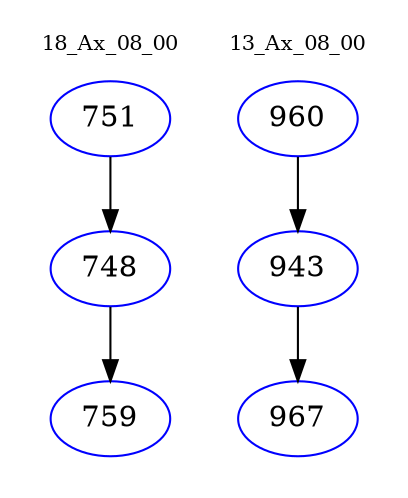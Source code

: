 digraph{
subgraph cluster_0 {
color = white
label = "18_Ax_08_00";
fontsize=10;
T0_751 [label="751", color="blue"]
T0_751 -> T0_748 [color="black"]
T0_748 [label="748", color="blue"]
T0_748 -> T0_759 [color="black"]
T0_759 [label="759", color="blue"]
}
subgraph cluster_1 {
color = white
label = "13_Ax_08_00";
fontsize=10;
T1_960 [label="960", color="blue"]
T1_960 -> T1_943 [color="black"]
T1_943 [label="943", color="blue"]
T1_943 -> T1_967 [color="black"]
T1_967 [label="967", color="blue"]
}
}
